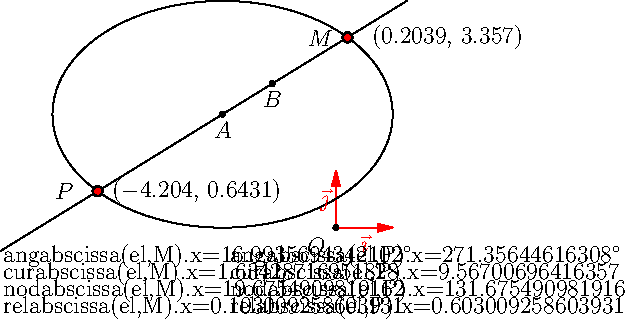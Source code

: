 import geometry;
unitsize(1cm);

// currentcoordsys=cartesiansystem((0,0),i=(1,0.5),j=(-0.5,.75));
show(currentcoordsys, xpen=invisible);

point A=(-2,2);
dot("$A$",A,S);
point B=A+(cos(0.5),cos(1));
dot("$B$",B,S);


ellipse el=ellipse(A,3,2,0);
draw(el);
line l=line(A,B);
draw(l);
point M=intersectionpoints(l,el)[0];
point P=intersectionpoints(l,el)[1];

/*<asyxml><view file="modules/geometry.asy" type="void" signature="dot(picture,Label,explicit point,align,string,pen)"/></asyxml>*/
dot("",M,2E,linewidth(2mm));
dot("$M$",M,2W);
dot("",P,2E);
dot("$P$",P,2W,linewidth(2mm));

pair p=A-(4,2.5);
transform t=shift((0,-0.3));
transform T=shift((4,0));
real x;

/*<asyxml><view file="modules/geometry.asy" type="abscissa" signature="angabscissa(ellipse,point,polarconicroutine)"/></asyxml>*/
x=angabscissa(el,M).x;
label("angabscissa(el,M).x=$"+(string)x+"^\circ$",p,E);
dot(angpoint(el,x),1mm+red);
x=angabscissa(el,P).x;
label("angabscissa(el,P).x=$"+(string)x+"^\circ$",T*p,E);
dot(angpoint(el,x),1mm+red);

p=t*p;
/*<asyxml><view file="modules/geometry.asy" type="abscissa" signature="curabscissa(ellipse,point)"/></asyxml>*/
x=curabscissa(el,M).x;
dot(curpoint(el,x),1mm+red);
label("curabscissa(el,M).x="+(string)x,p,E);
x=curabscissa(el,P).x;
label("curabscissa(el,P).x="+(string)x,T*p,E);
dot(curpoint(el,x),1mm+red);

p=t*p;
/*<asyxml><view file="modules/geometry.asy" type="abscissa" signature="nodabscissa(ellipse,point)"/></asyxml>*/
x=nodabscissa(el,M).x;
label("nodabscissa(el,M).x="+(string)x,p,E);
dot(point(el,x),1mm+red);
x=nodabscissa(el,P).x;
label("nodabscissa(el,P).x="+(string)x,T*p,E);
dot(point(el,x),1mm+red);

p=t*p;
/*<asyxml><view file="modules/geometry.asy" type="abscissa" signature="relabscissa(ellipse,point)"/></asyxml>*/
x=relabscissa(el,M).x;
label("relabscissa(el,M).x="+(string)x,p,E);
dot(relpoint(el,x),1mm+red);
x=relabscissa(el,P).x;
label("relabscissa(el,P).x="+(string)x,T*p,E);
dot(relpoint(el,x),1mm+red);